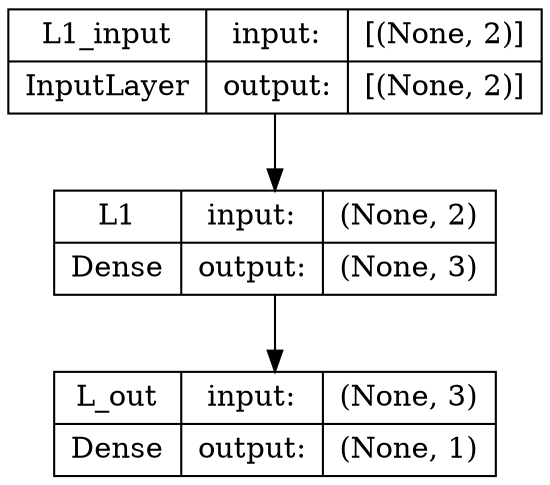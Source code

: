 digraph G {
	graph [bb="0,0,207.75,222",
		concentrate=True,
		dpi=96,
		rankdir=TB
	];
	node [label="\N",
		shape=record
	];
	5072956496	[height=0.69444,
		label="{L1_input|InputLayer}|{input:|output:}|{{[(None, 2)]}|{[(None, 2)]}}",
		pos="103.88,197",
		rects="0,197,76,221.5 0,172.5,76,197 76,197,130.25,221.5 76,172.5,130.25,197 130.25,197,207.75,221.5 130.25,172.5,207.75,197",
		width=2.8854];
	5072703888	[height=0.69444,
		label="{L1|Dense}|{input:|output:}|{{(None, 2)}|{(None, 3)}}",
		pos="103.88,111",
		rects="17.625,111,67.375,135.5 17.625,86.5,67.375,111 67.375,111,121.62,135.5 67.375,86.5,121.62,111 121.62,111,190.12,135.5 121.62,86.5,\
190.12,111",
		width=2.3958];
	5072956496 -> 5072703888	[pos="e,103.88,135.91 103.88,172.15 103.88,164.44 103.88,155.71 103.88,147.35"];
	5059750032	[height=0.69444,
		label="{L_out|Dense}|{input:|output:}|{{(None, 3)}|{(None, 1)}}",
		pos="103.88,25",
		rects="17.625,25,67.375,49.5 17.625,0.5,67.375,25 67.375,25,121.62,49.5 67.375,0.5,121.62,25 121.62,25,190.12,49.5 121.62,0.5,190.12,25",
		width=2.3958];
	5072703888 -> 5059750032	[pos="e,103.88,49.906 103.88,86.154 103.88,78.439 103.88,69.713 103.88,61.348"];
}
